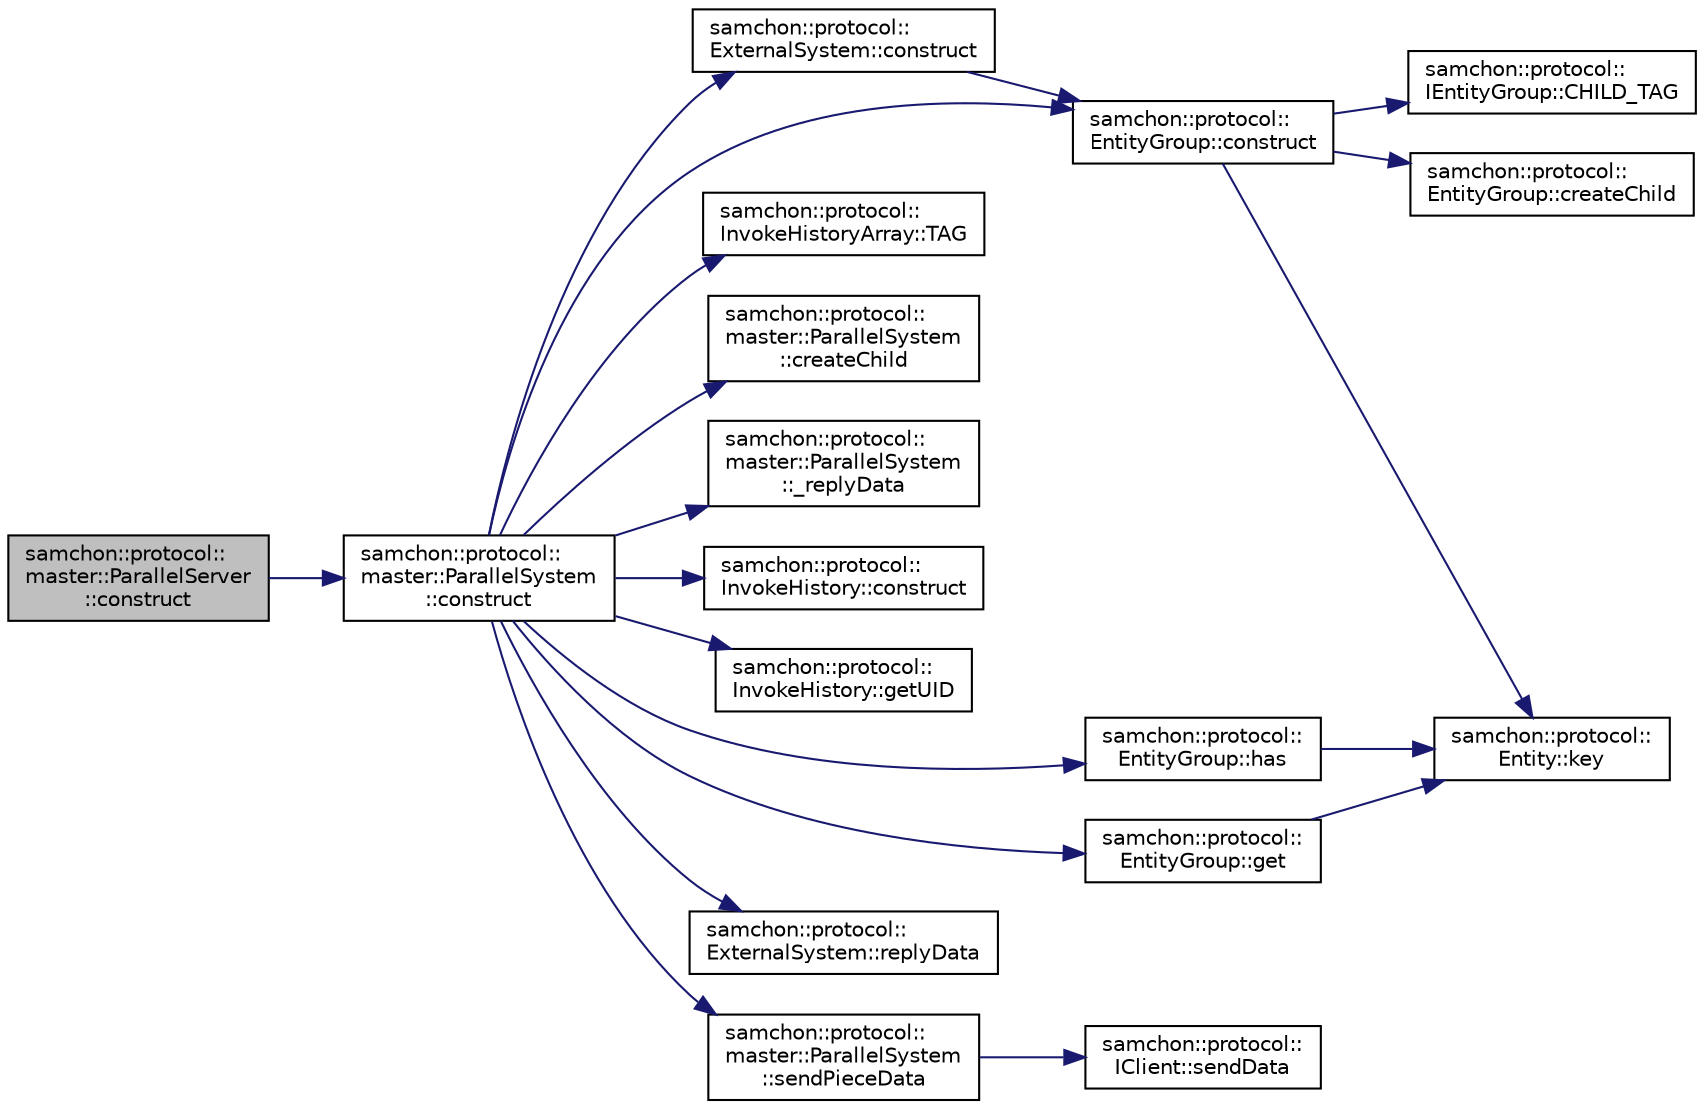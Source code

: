 digraph "samchon::protocol::master::ParallelServer::construct"
{
  edge [fontname="Helvetica",fontsize="10",labelfontname="Helvetica",labelfontsize="10"];
  node [fontname="Helvetica",fontsize="10",shape=record];
  rankdir="LR";
  Node1 [label="samchon::protocol::\lmaster::ParallelServer\l::construct",height=0.2,width=0.4,color="black", fillcolor="grey75", style="filled", fontcolor="black"];
  Node1 -> Node2 [color="midnightblue",fontsize="10",style="solid",fontname="Helvetica"];
  Node2 [label="samchon::protocol::\lmaster::ParallelSystem\l::construct",height=0.2,width=0.4,color="black", fillcolor="white", style="filled",URL="$d9/d6b/classsamchon_1_1protocol_1_1master_1_1ParallelSystem.html#abcd5cabda3dece97aecc41b681975a2c",tooltip="Construct data of the Entity from an XML object. "];
  Node2 -> Node3 [color="midnightblue",fontsize="10",style="solid",fontname="Helvetica"];
  Node3 [label="samchon::protocol::\lExternalSystem::construct",height=0.2,width=0.4,color="black", fillcolor="white", style="filled",URL="$df/d42/classsamchon_1_1protocol_1_1ExternalSystem.html#afe91fe78a1f53f8078907ed094998e38",tooltip="Construct data of the Entity from an XML object. "];
  Node3 -> Node4 [color="midnightblue",fontsize="10",style="solid",fontname="Helvetica"];
  Node4 [label="samchon::protocol::\lEntityGroup::construct",height=0.2,width=0.4,color="black", fillcolor="white", style="filled",URL="$d4/deb/classsamchon_1_1protocol_1_1EntityGroup.html#ab20cac19627b4c1392d0053266bf1bfd",tooltip="Construct data of the Entity from an XML object. "];
  Node4 -> Node5 [color="midnightblue",fontsize="10",style="solid",fontname="Helvetica"];
  Node5 [label="samchon::protocol::\lIEntityGroup::CHILD_TAG",height=0.2,width=0.4,color="black", fillcolor="white", style="filled",URL="$d9/d4c/classsamchon_1_1protocol_1_1IEntityGroup.html#ae0a5bb34fa6a29cf1103fc67e2d72662",tooltip="A tag name of children. "];
  Node4 -> Node6 [color="midnightblue",fontsize="10",style="solid",fontname="Helvetica"];
  Node6 [label="samchon::protocol::\lEntityGroup::createChild",height=0.2,width=0.4,color="black", fillcolor="white", style="filled",URL="$d4/deb/classsamchon_1_1protocol_1_1EntityGroup.html#a224c7fa73d5b83262203ec205b0b482f",tooltip="Factory method of a child Entity. "];
  Node4 -> Node7 [color="midnightblue",fontsize="10",style="solid",fontname="Helvetica"];
  Node7 [label="samchon::protocol::\lEntity::key",height=0.2,width=0.4,color="black", fillcolor="white", style="filled",URL="$d0/d3e/classsamchon_1_1protocol_1_1Entity.html#abb4726bdc349e1d701039e05eb95ec10",tooltip="Get a key that can identify the Entity uniquely. "];
  Node2 -> Node8 [color="midnightblue",fontsize="10",style="solid",fontname="Helvetica"];
  Node8 [label="samchon::protocol::\lInvokeHistoryArray::TAG",height=0.2,width=0.4,color="black", fillcolor="white", style="filled",URL="$d1/d7b/classsamchon_1_1protocol_1_1InvokeHistoryArray.html#a98e04bec33cb52bc14d0d3e09d993345",tooltip="A tag name when represented by XML. "];
  Node2 -> Node4 [color="midnightblue",fontsize="10",style="solid",fontname="Helvetica"];
  Node2 -> Node9 [color="midnightblue",fontsize="10",style="solid",fontname="Helvetica"];
  Node9 [label="samchon::protocol::\lmaster::ParallelSystem\l::createChild",height=0.2,width=0.4,color="black", fillcolor="white", style="filled",URL="$d9/d6b/classsamchon_1_1protocol_1_1master_1_1ParallelSystem.html#a5ec1ec3c59f7322781010f3b85e8af62",tooltip="Factory method of a child Entity. "];
  Node2 -> Node10 [color="midnightblue",fontsize="10",style="solid",fontname="Helvetica"];
  Node10 [label="samchon::protocol::\lmaster::ParallelSystem\l::_replyData",height=0.2,width=0.4,color="black", fillcolor="white", style="filled",URL="$d9/d6b/classsamchon_1_1protocol_1_1master_1_1ParallelSystem.html#a609f8b46a2f472a0fba8af8e3bdb8bc7",tooltip="A method for pre-processing replied Invoke message. "];
  Node2 -> Node11 [color="midnightblue",fontsize="10",style="solid",fontname="Helvetica"];
  Node11 [label="samchon::protocol::\lInvokeHistory::construct",height=0.2,width=0.4,color="black", fillcolor="white", style="filled",URL="$da/d47/classsamchon_1_1protocol_1_1InvokeHistory.html#a289203c98e61c7c8db4ffbb639f2ec52",tooltip="Construct data of the Entity from an XML object. "];
  Node2 -> Node12 [color="midnightblue",fontsize="10",style="solid",fontname="Helvetica"];
  Node12 [label="samchon::protocol::\lInvokeHistory::getUID",height=0.2,width=0.4,color="black", fillcolor="white", style="filled",URL="$da/d47/classsamchon_1_1protocol_1_1InvokeHistory.html#ae8cced23427699e599f97af03e38feb4",tooltip="Get uid. "];
  Node2 -> Node13 [color="midnightblue",fontsize="10",style="solid",fontname="Helvetica"];
  Node13 [label="samchon::protocol::\lEntityGroup::has",height=0.2,width=0.4,color="black", fillcolor="white", style="filled",URL="$d4/deb/classsamchon_1_1protocol_1_1EntityGroup.html#a6e6236224949de6bd0cf9c6ba83a4e77",tooltip="Indicates whether a container has an object having the specified identifier. "];
  Node13 -> Node7 [color="midnightblue",fontsize="10",style="solid",fontname="Helvetica"];
  Node2 -> Node14 [color="midnightblue",fontsize="10",style="solid",fontname="Helvetica"];
  Node14 [label="samchon::protocol::\lEntityGroup::get",height=0.2,width=0.4,color="black", fillcolor="white", style="filled",URL="$d4/deb/classsamchon_1_1protocol_1_1EntityGroup.html#a5edb079965b37cda6c3f73f6ccf5430a",tooltip="Access the element by specified identifier(key). "];
  Node14 -> Node7 [color="midnightblue",fontsize="10",style="solid",fontname="Helvetica"];
  Node2 -> Node15 [color="midnightblue",fontsize="10",style="solid",fontname="Helvetica"];
  Node15 [label="samchon::protocol::\lExternalSystem::replyData",height=0.2,width=0.4,color="black", fillcolor="white", style="filled",URL="$df/d42/classsamchon_1_1protocol_1_1ExternalSystem.html#ad5ed0690ee36bcc8ad101a598f0ef669",tooltip="Handling replied message from an external system. "];
  Node2 -> Node16 [color="midnightblue",fontsize="10",style="solid",fontname="Helvetica"];
  Node16 [label="samchon::protocol::\lmaster::ParallelSystem\l::sendPieceData",height=0.2,width=0.4,color="black", fillcolor="white", style="filled",URL="$d9/d6b/classsamchon_1_1protocol_1_1master_1_1ParallelSystem.html#aea9eeae174e52b84597bafdf344b668d",tooltip="Send a message with segmentation index. "];
  Node16 -> Node17 [color="midnightblue",fontsize="10",style="solid",fontname="Helvetica"];
  Node17 [label="samchon::protocol::\lIClient::sendData",height=0.2,width=0.4,color="black", fillcolor="white", style="filled",URL="$d3/dc8/classsamchon_1_1protocol_1_1IClient.html#a44d95d1c5fb75aed2f41a5b4cca0df9e",tooltip="Sends message to a related system. "];
}
